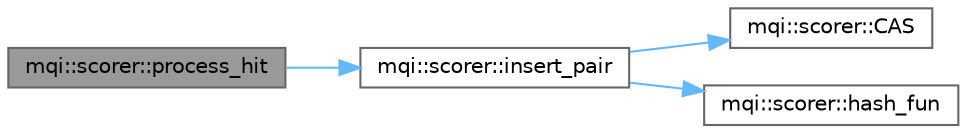 digraph "mqi::scorer::process_hit"
{
 // LATEX_PDF_SIZE
  bgcolor="transparent";
  edge [fontname=Helvetica,fontsize=10,labelfontname=Helvetica,labelfontsize=10];
  node [fontname=Helvetica,fontsize=10,shape=box,height=0.2,width=0.4];
  rankdir="LR";
  Node1 [id="Node000001",label="mqi::scorer::process_hit",height=0.2,width=0.4,color="gray40", fillcolor="grey60", style="filled", fontcolor="black",tooltip="Processes a single particle interaction (a \"hit\")."];
  Node1 -> Node2 [id="edge1_Node000001_Node000002",color="steelblue1",style="solid",tooltip=" "];
  Node2 [id="Node000002",label="mqi::scorer::insert_pair",height=0.2,width=0.4,color="grey40", fillcolor="white", style="filled",URL="$classmqi_1_1scorer.html#abcc753e16766271c8baeda191180fe7a",tooltip="Atomically inserts or adds a value to the hash table."];
  Node2 -> Node3 [id="edge2_Node000002_Node000003",color="steelblue1",style="solid",tooltip=" "];
  Node3 [id="Node000003",label="mqi::scorer::CAS",height=0.2,width=0.4,color="grey40", fillcolor="white", style="filled",URL="$classmqi_1_1scorer.html#a558b1e41c89691e485567a5072aa5543",tooltip="A host-side implementation of the atomic Compare-And-Swap (CAS) operation."];
  Node2 -> Node4 [id="edge3_Node000002_Node000004",color="steelblue1",style="solid",tooltip=" "];
  Node4 [id="Node000004",label="mqi::scorer::hash_fun",height=0.2,width=0.4,color="grey40", fillcolor="white", style="filled",URL="$classmqi_1_1scorer.html#ae938d054c9e6cf37840d69f606a92855",tooltip="A hash function to map a key to an index in the hash table."];
}
